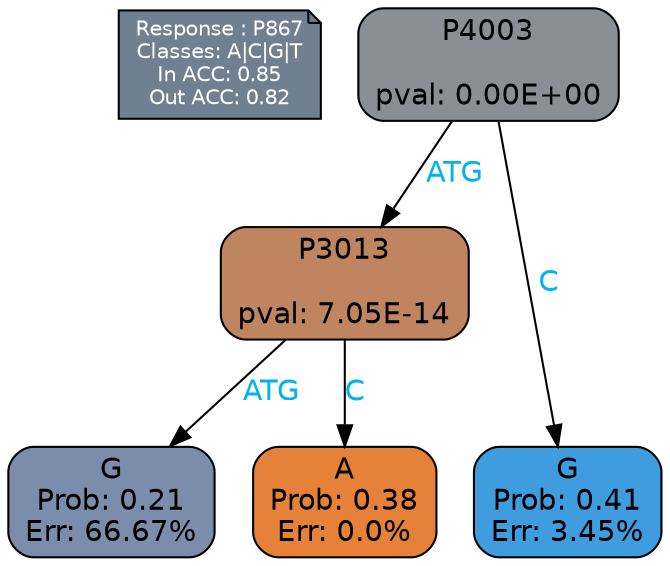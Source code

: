 digraph Tree {
node [shape=box, style="filled, rounded", color="black", fontname=helvetica] ;
graph [ranksep=equally, splines=polylines, bgcolor=transparent, dpi=600] ;
edge [fontname=helvetica] ;
LEGEND [label="Response : P867
Classes: A|C|G|T
In ACC: 0.85
Out ACC: 0.82
",shape=note,align=left,style=filled,fillcolor="slategray",fontcolor="white",fontsize=10];1 [label="P4003

pval: 0.00E+00", fillcolor="#8b8e95"] ;
2 [label="P3013

pval: 7.05E-14", fillcolor="#bf8561"] ;
3 [label="G
Prob: 0.21
Err: 66.67%", fillcolor="#7c8dab"] ;
4 [label="A
Prob: 0.38
Err: 0.0%", fillcolor="#e58139"] ;
5 [label="G
Prob: 0.41
Err: 3.45%", fillcolor="#3e9cdf"] ;
1 -> 2 [label="ATG",fontcolor=deepskyblue2] ;
1 -> 5 [label="C",fontcolor=deepskyblue2] ;
2 -> 3 [label="ATG",fontcolor=deepskyblue2] ;
2 -> 4 [label="C",fontcolor=deepskyblue2] ;
{rank = same; 3;4;5;}{rank = same; LEGEND;1;}}